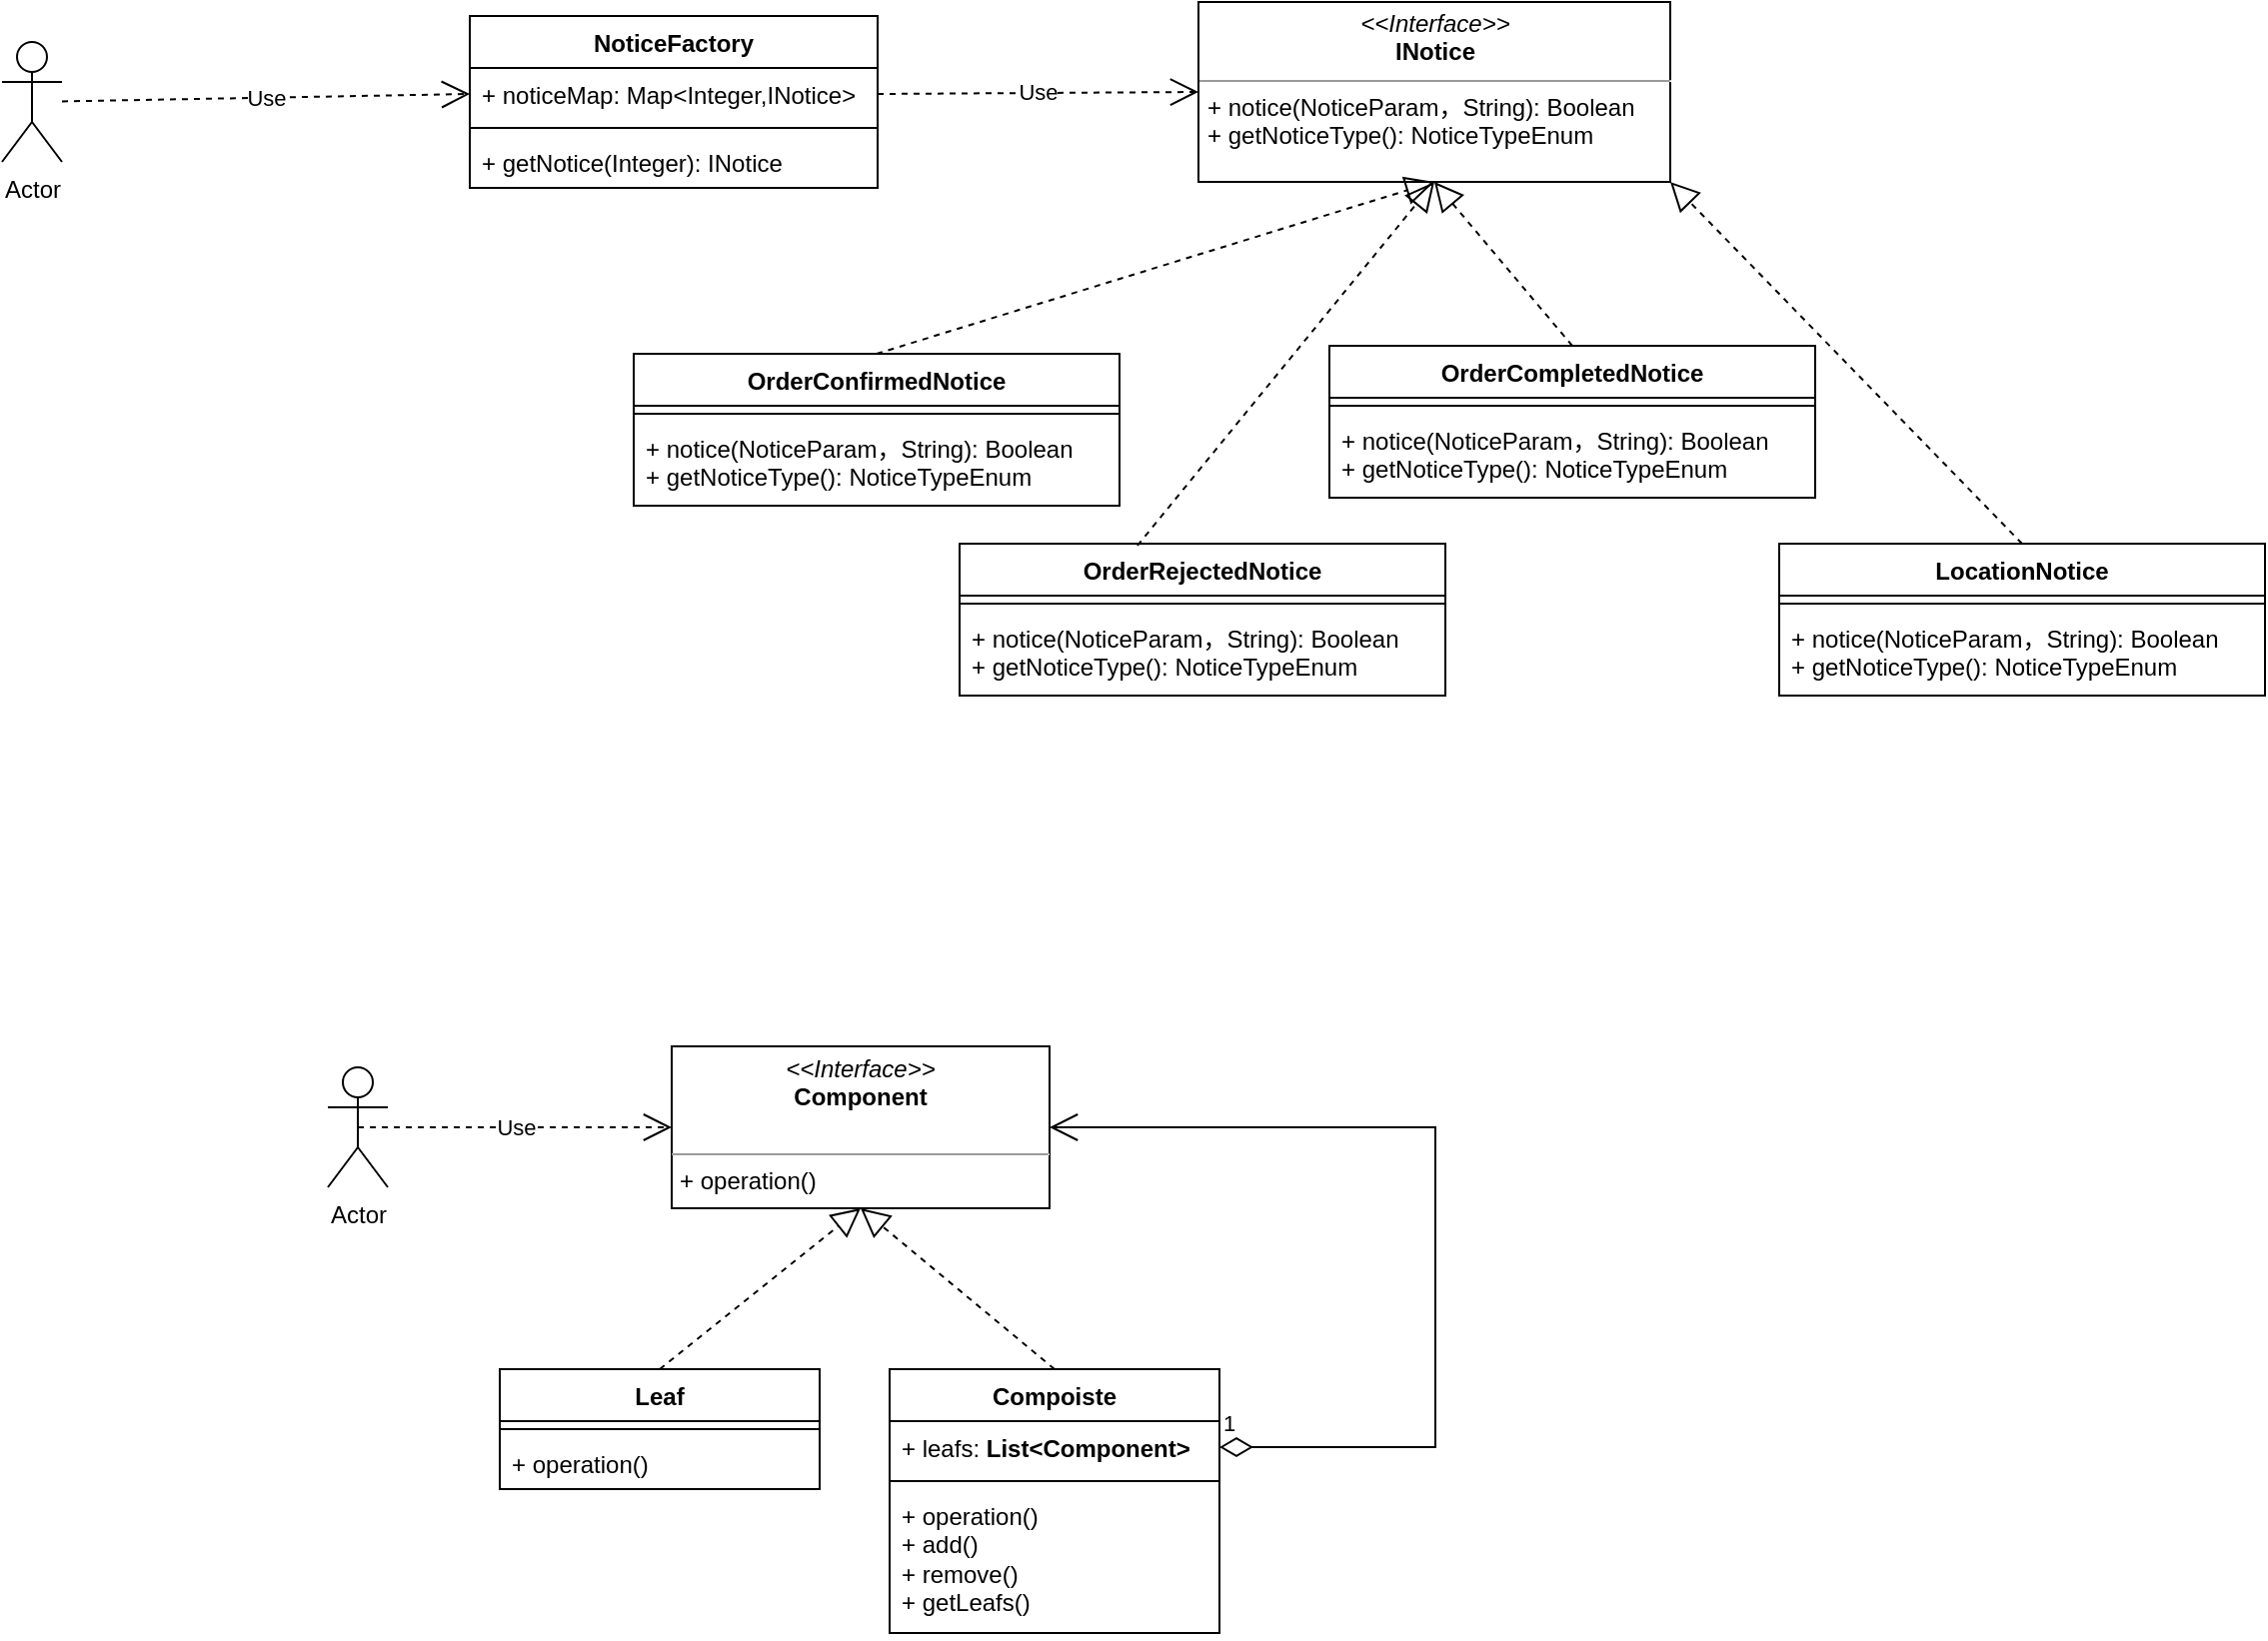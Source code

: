 <mxfile version="21.0.10" type="github">
  <diagram name="Page-1" id="OWmBhWpDUxixdRuLeLtc">
    <mxGraphModel dx="1562" dy="829" grid="0" gridSize="10" guides="1" tooltips="1" connect="1" arrows="1" fold="1" page="1" pageScale="1" pageWidth="1200" pageHeight="1920" math="0" shadow="0">
      <root>
        <mxCell id="0" />
        <mxCell id="1" parent="0" />
        <mxCell id="cgenw8rON0skApVWncoc-2" value="&lt;p style=&quot;margin:0px;margin-top:4px;text-align:center;&quot;&gt;&lt;i&gt;&amp;lt;&amp;lt;Interface&amp;gt;&amp;gt;&lt;/i&gt;&lt;br&gt;&lt;b&gt;INotice&lt;/b&gt;&lt;/p&gt;&lt;hr size=&quot;1&quot;&gt;&lt;p style=&quot;margin:0px;margin-left:4px;&quot;&gt;&lt;/p&gt;&lt;p style=&quot;margin:0px;margin-left:4px;&quot;&gt;+ notice(NoticeParam，String): Boolean&lt;br&gt;+ getNoticeType():&amp;nbsp;NoticeTypeEnum&lt;/p&gt;" style="verticalAlign=top;align=left;overflow=fill;fontSize=12;fontFamily=Helvetica;html=1;whiteSpace=wrap;" parent="1" vertex="1">
          <mxGeometry x="643.5" y="442" width="236" height="90" as="geometry" />
        </mxCell>
        <mxCell id="cgenw8rON0skApVWncoc-11" value="OrderConfirmed&lt;span style=&quot;background-color: initial;&quot;&gt;Notice&lt;/span&gt;" style="swimlane;fontStyle=1;align=center;verticalAlign=top;childLayout=stackLayout;horizontal=1;startSize=26;horizontalStack=0;resizeParent=1;resizeParentMax=0;resizeLast=0;collapsible=1;marginBottom=0;whiteSpace=wrap;html=1;" parent="1" vertex="1">
          <mxGeometry x="361" y="618" width="243" height="76" as="geometry" />
        </mxCell>
        <mxCell id="cgenw8rON0skApVWncoc-13" value="" style="line;strokeWidth=1;fillColor=none;align=left;verticalAlign=middle;spacingTop=-1;spacingLeft=3;spacingRight=3;rotatable=0;labelPosition=right;points=[];portConstraint=eastwest;strokeColor=inherit;" parent="cgenw8rON0skApVWncoc-11" vertex="1">
          <mxGeometry y="26" width="243" height="8" as="geometry" />
        </mxCell>
        <mxCell id="cgenw8rON0skApVWncoc-14" value="+ notice(NoticeParam，String): Boolean&lt;br style=&quot;border-color: var(--border-color);&quot;&gt;+ getNoticeType():&amp;nbsp;NoticeTypeEnum" style="text;strokeColor=none;fillColor=none;align=left;verticalAlign=top;spacingLeft=4;spacingRight=4;overflow=hidden;rotatable=0;points=[[0,0.5],[1,0.5]];portConstraint=eastwest;whiteSpace=wrap;html=1;" parent="cgenw8rON0skApVWncoc-11" vertex="1">
          <mxGeometry y="34" width="243" height="42" as="geometry" />
        </mxCell>
        <mxCell id="cgenw8rON0skApVWncoc-15" value="OrderRejectedNotice" style="swimlane;fontStyle=1;align=center;verticalAlign=top;childLayout=stackLayout;horizontal=1;startSize=26;horizontalStack=0;resizeParent=1;resizeParentMax=0;resizeLast=0;collapsible=1;marginBottom=0;whiteSpace=wrap;html=1;" parent="1" vertex="1">
          <mxGeometry x="524" y="713" width="243" height="76" as="geometry" />
        </mxCell>
        <mxCell id="cgenw8rON0skApVWncoc-16" value="" style="line;strokeWidth=1;fillColor=none;align=left;verticalAlign=middle;spacingTop=-1;spacingLeft=3;spacingRight=3;rotatable=0;labelPosition=right;points=[];portConstraint=eastwest;strokeColor=inherit;" parent="cgenw8rON0skApVWncoc-15" vertex="1">
          <mxGeometry y="26" width="243" height="8" as="geometry" />
        </mxCell>
        <mxCell id="cgenw8rON0skApVWncoc-17" value="+ notice(NoticeParam，String): Boolean&lt;br style=&quot;border-color: var(--border-color);&quot;&gt;+ getNoticeType():&amp;nbsp;NoticeTypeEnum" style="text;strokeColor=none;fillColor=none;align=left;verticalAlign=top;spacingLeft=4;spacingRight=4;overflow=hidden;rotatable=0;points=[[0,0.5],[1,0.5]];portConstraint=eastwest;whiteSpace=wrap;html=1;" parent="cgenw8rON0skApVWncoc-15" vertex="1">
          <mxGeometry y="34" width="243" height="42" as="geometry" />
        </mxCell>
        <mxCell id="cgenw8rON0skApVWncoc-19" value="OrderCompletedNotice" style="swimlane;fontStyle=1;align=center;verticalAlign=top;childLayout=stackLayout;horizontal=1;startSize=26;horizontalStack=0;resizeParent=1;resizeParentMax=0;resizeLast=0;collapsible=1;marginBottom=0;whiteSpace=wrap;html=1;" parent="1" vertex="1">
          <mxGeometry x="709" y="614" width="243" height="76" as="geometry" />
        </mxCell>
        <mxCell id="cgenw8rON0skApVWncoc-20" value="" style="line;strokeWidth=1;fillColor=none;align=left;verticalAlign=middle;spacingTop=-1;spacingLeft=3;spacingRight=3;rotatable=0;labelPosition=right;points=[];portConstraint=eastwest;strokeColor=inherit;" parent="cgenw8rON0skApVWncoc-19" vertex="1">
          <mxGeometry y="26" width="243" height="8" as="geometry" />
        </mxCell>
        <mxCell id="cgenw8rON0skApVWncoc-21" value="+ notice(NoticeParam，String): Boolean&lt;br style=&quot;border-color: var(--border-color);&quot;&gt;+ getNoticeType():&amp;nbsp;NoticeTypeEnum" style="text;strokeColor=none;fillColor=none;align=left;verticalAlign=top;spacingLeft=4;spacingRight=4;overflow=hidden;rotatable=0;points=[[0,0.5],[1,0.5]];portConstraint=eastwest;whiteSpace=wrap;html=1;" parent="cgenw8rON0skApVWncoc-19" vertex="1">
          <mxGeometry y="34" width="243" height="42" as="geometry" />
        </mxCell>
        <mxCell id="cgenw8rON0skApVWncoc-22" value="LocationNotice" style="swimlane;fontStyle=1;align=center;verticalAlign=top;childLayout=stackLayout;horizontal=1;startSize=26;horizontalStack=0;resizeParent=1;resizeParentMax=0;resizeLast=0;collapsible=1;marginBottom=0;whiteSpace=wrap;html=1;" parent="1" vertex="1">
          <mxGeometry x="934" y="713" width="243" height="76" as="geometry" />
        </mxCell>
        <mxCell id="cgenw8rON0skApVWncoc-23" value="" style="line;strokeWidth=1;fillColor=none;align=left;verticalAlign=middle;spacingTop=-1;spacingLeft=3;spacingRight=3;rotatable=0;labelPosition=right;points=[];portConstraint=eastwest;strokeColor=inherit;" parent="cgenw8rON0skApVWncoc-22" vertex="1">
          <mxGeometry y="26" width="243" height="8" as="geometry" />
        </mxCell>
        <mxCell id="cgenw8rON0skApVWncoc-24" value="+ notice(NoticeParam，String): Boolean&lt;br style=&quot;border-color: var(--border-color);&quot;&gt;+ getNoticeType():&amp;nbsp;NoticeTypeEnum" style="text;strokeColor=none;fillColor=none;align=left;verticalAlign=top;spacingLeft=4;spacingRight=4;overflow=hidden;rotatable=0;points=[[0,0.5],[1,0.5]];portConstraint=eastwest;whiteSpace=wrap;html=1;" parent="cgenw8rON0skApVWncoc-22" vertex="1">
          <mxGeometry y="34" width="243" height="42" as="geometry" />
        </mxCell>
        <mxCell id="cgenw8rON0skApVWncoc-25" value="" style="endArrow=block;dashed=1;endFill=0;endSize=12;html=1;rounded=0;entryX=0.5;entryY=1;entryDx=0;entryDy=0;exitX=0.5;exitY=0;exitDx=0;exitDy=0;" parent="1" source="cgenw8rON0skApVWncoc-11" target="cgenw8rON0skApVWncoc-2" edge="1">
          <mxGeometry width="160" relative="1" as="geometry">
            <mxPoint x="386" y="860" as="sourcePoint" />
            <mxPoint x="546" y="860" as="targetPoint" />
          </mxGeometry>
        </mxCell>
        <mxCell id="cgenw8rON0skApVWncoc-26" value="" style="endArrow=block;dashed=1;endFill=0;endSize=12;html=1;rounded=0;entryX=0.5;entryY=1;entryDx=0;entryDy=0;exitX=0.366;exitY=0.013;exitDx=0;exitDy=0;exitPerimeter=0;" parent="1" source="cgenw8rON0skApVWncoc-15" target="cgenw8rON0skApVWncoc-2" edge="1">
          <mxGeometry width="160" relative="1" as="geometry">
            <mxPoint x="440" y="624" as="sourcePoint" />
            <mxPoint x="713" y="542" as="targetPoint" />
          </mxGeometry>
        </mxCell>
        <mxCell id="cgenw8rON0skApVWncoc-27" value="" style="endArrow=block;dashed=1;endFill=0;endSize=12;html=1;rounded=0;entryX=1;entryY=1;entryDx=0;entryDy=0;exitX=0.5;exitY=0;exitDx=0;exitDy=0;" parent="1" source="cgenw8rON0skApVWncoc-22" target="cgenw8rON0skApVWncoc-2" edge="1">
          <mxGeometry width="160" relative="1" as="geometry">
            <mxPoint x="450" y="634" as="sourcePoint" />
            <mxPoint x="723" y="552" as="targetPoint" />
          </mxGeometry>
        </mxCell>
        <mxCell id="cgenw8rON0skApVWncoc-28" value="" style="endArrow=block;dashed=1;endFill=0;endSize=12;html=1;rounded=0;exitX=0.5;exitY=0;exitDx=0;exitDy=0;entryX=0.5;entryY=1;entryDx=0;entryDy=0;" parent="1" source="cgenw8rON0skApVWncoc-19" target="cgenw8rON0skApVWncoc-2" edge="1">
          <mxGeometry width="160" relative="1" as="geometry">
            <mxPoint x="460" y="644" as="sourcePoint" />
            <mxPoint x="774" y="560" as="targetPoint" />
          </mxGeometry>
        </mxCell>
        <mxCell id="cgenw8rON0skApVWncoc-29" value="NoticeFactory" style="swimlane;fontStyle=1;align=center;verticalAlign=top;childLayout=stackLayout;horizontal=1;startSize=26;horizontalStack=0;resizeParent=1;resizeParentMax=0;resizeLast=0;collapsible=1;marginBottom=0;whiteSpace=wrap;html=1;" parent="1" vertex="1">
          <mxGeometry x="279" y="449" width="204" height="86" as="geometry" />
        </mxCell>
        <mxCell id="cgenw8rON0skApVWncoc-30" value="+ noticeMap: Map&amp;lt;Integer,INotice&amp;gt;" style="text;strokeColor=none;fillColor=none;align=left;verticalAlign=top;spacingLeft=4;spacingRight=4;overflow=hidden;rotatable=0;points=[[0,0.5],[1,0.5]];portConstraint=eastwest;whiteSpace=wrap;html=1;" parent="cgenw8rON0skApVWncoc-29" vertex="1">
          <mxGeometry y="26" width="204" height="26" as="geometry" />
        </mxCell>
        <mxCell id="cgenw8rON0skApVWncoc-31" value="" style="line;strokeWidth=1;fillColor=none;align=left;verticalAlign=middle;spacingTop=-1;spacingLeft=3;spacingRight=3;rotatable=0;labelPosition=right;points=[];portConstraint=eastwest;strokeColor=inherit;" parent="cgenw8rON0skApVWncoc-29" vertex="1">
          <mxGeometry y="52" width="204" height="8" as="geometry" />
        </mxCell>
        <mxCell id="cgenw8rON0skApVWncoc-32" value="+ getNotice(Integer): INotice" style="text;strokeColor=none;fillColor=none;align=left;verticalAlign=top;spacingLeft=4;spacingRight=4;overflow=hidden;rotatable=0;points=[[0,0.5],[1,0.5]];portConstraint=eastwest;whiteSpace=wrap;html=1;" parent="cgenw8rON0skApVWncoc-29" vertex="1">
          <mxGeometry y="60" width="204" height="26" as="geometry" />
        </mxCell>
        <mxCell id="cgenw8rON0skApVWncoc-34" value="Use" style="endArrow=open;endSize=12;dashed=1;html=1;rounded=0;exitX=1;exitY=0.5;exitDx=0;exitDy=0;entryX=0;entryY=0.5;entryDx=0;entryDy=0;" parent="1" source="cgenw8rON0skApVWncoc-30" target="cgenw8rON0skApVWncoc-2" edge="1">
          <mxGeometry width="160" relative="1" as="geometry">
            <mxPoint x="370" y="617" as="sourcePoint" />
            <mxPoint x="530" y="617" as="targetPoint" />
          </mxGeometry>
        </mxCell>
        <mxCell id="cgenw8rON0skApVWncoc-35" value="Actor" style="shape=umlActor;verticalLabelPosition=bottom;verticalAlign=top;html=1;" parent="1" vertex="1">
          <mxGeometry x="45" y="462" width="30" height="60" as="geometry" />
        </mxCell>
        <mxCell id="cgenw8rON0skApVWncoc-36" value="Use" style="endArrow=open;endSize=12;dashed=1;html=1;rounded=0;entryX=0;entryY=0.5;entryDx=0;entryDy=0;" parent="1" source="cgenw8rON0skApVWncoc-35" target="cgenw8rON0skApVWncoc-30" edge="1">
          <mxGeometry width="160" relative="1" as="geometry">
            <mxPoint x="436" y="718" as="sourcePoint" />
            <mxPoint x="596" y="718" as="targetPoint" />
          </mxGeometry>
        </mxCell>
        <mxCell id="zXaP-AO4N7srwYoDol0e-1" value="&lt;p style=&quot;margin:0px;margin-top:4px;text-align:center;&quot;&gt;&lt;i&gt;&amp;lt;&amp;lt;Interface&amp;gt;&amp;gt;&lt;/i&gt;&lt;br&gt;&lt;b&gt;Component&lt;/b&gt;&lt;/p&gt;&lt;p style=&quot;margin:0px;margin-left:4px;&quot;&gt;&lt;br&gt;&lt;/p&gt;&lt;hr size=&quot;1&quot;&gt;&lt;p style=&quot;margin:0px;margin-left:4px;&quot;&gt;+ operation()&lt;br&gt;&lt;/p&gt;" style="verticalAlign=top;align=left;overflow=fill;fontSize=12;fontFamily=Helvetica;html=1;whiteSpace=wrap;" vertex="1" parent="1">
          <mxGeometry x="380" y="964.5" width="189" height="81" as="geometry" />
        </mxCell>
        <mxCell id="zXaP-AO4N7srwYoDol0e-2" value="Actor" style="shape=umlActor;verticalLabelPosition=bottom;verticalAlign=top;html=1;" vertex="1" parent="1">
          <mxGeometry x="208" y="975" width="30" height="60" as="geometry" />
        </mxCell>
        <mxCell id="zXaP-AO4N7srwYoDol0e-4" value="Leaf" style="swimlane;fontStyle=1;align=center;verticalAlign=top;childLayout=stackLayout;horizontal=1;startSize=26;horizontalStack=0;resizeParent=1;resizeParentMax=0;resizeLast=0;collapsible=1;marginBottom=0;whiteSpace=wrap;html=1;" vertex="1" parent="1">
          <mxGeometry x="294" y="1126" width="160" height="60" as="geometry" />
        </mxCell>
        <mxCell id="zXaP-AO4N7srwYoDol0e-6" value="" style="line;strokeWidth=1;fillColor=none;align=left;verticalAlign=middle;spacingTop=-1;spacingLeft=3;spacingRight=3;rotatable=0;labelPosition=right;points=[];portConstraint=eastwest;strokeColor=inherit;" vertex="1" parent="zXaP-AO4N7srwYoDol0e-4">
          <mxGeometry y="26" width="160" height="8" as="geometry" />
        </mxCell>
        <mxCell id="zXaP-AO4N7srwYoDol0e-7" value="+ operation()" style="text;strokeColor=none;fillColor=none;align=left;verticalAlign=top;spacingLeft=4;spacingRight=4;overflow=hidden;rotatable=0;points=[[0,0.5],[1,0.5]];portConstraint=eastwest;whiteSpace=wrap;html=1;" vertex="1" parent="zXaP-AO4N7srwYoDol0e-4">
          <mxGeometry y="34" width="160" height="26" as="geometry" />
        </mxCell>
        <mxCell id="zXaP-AO4N7srwYoDol0e-12" value="Compoiste" style="swimlane;fontStyle=1;align=center;verticalAlign=top;childLayout=stackLayout;horizontal=1;startSize=26;horizontalStack=0;resizeParent=1;resizeParentMax=0;resizeLast=0;collapsible=1;marginBottom=0;whiteSpace=wrap;html=1;" vertex="1" parent="1">
          <mxGeometry x="489" y="1126" width="165" height="132" as="geometry" />
        </mxCell>
        <mxCell id="zXaP-AO4N7srwYoDol0e-13" value="&lt;div style=&quot;text-align: center;&quot;&gt;&lt;span style=&quot;background-color: initial;&quot;&gt;+ leafs: &lt;b&gt;List&amp;lt;Component&amp;gt;&lt;/b&gt;&lt;/span&gt;&lt;/div&gt;" style="text;strokeColor=none;fillColor=none;align=left;verticalAlign=top;spacingLeft=4;spacingRight=4;overflow=hidden;rotatable=0;points=[[0,0.5],[1,0.5]];portConstraint=eastwest;whiteSpace=wrap;html=1;" vertex="1" parent="zXaP-AO4N7srwYoDol0e-12">
          <mxGeometry y="26" width="165" height="26" as="geometry" />
        </mxCell>
        <mxCell id="zXaP-AO4N7srwYoDol0e-14" value="" style="line;strokeWidth=1;fillColor=none;align=left;verticalAlign=middle;spacingTop=-1;spacingLeft=3;spacingRight=3;rotatable=0;labelPosition=right;points=[];portConstraint=eastwest;strokeColor=inherit;" vertex="1" parent="zXaP-AO4N7srwYoDol0e-12">
          <mxGeometry y="52" width="165" height="8" as="geometry" />
        </mxCell>
        <mxCell id="zXaP-AO4N7srwYoDol0e-15" value="+ operation()&lt;br&gt;+ add()&lt;br&gt;+ remove()&lt;br&gt;+ getLeafs()" style="text;strokeColor=none;fillColor=none;align=left;verticalAlign=top;spacingLeft=4;spacingRight=4;overflow=hidden;rotatable=0;points=[[0,0.5],[1,0.5]];portConstraint=eastwest;whiteSpace=wrap;html=1;" vertex="1" parent="zXaP-AO4N7srwYoDol0e-12">
          <mxGeometry y="60" width="165" height="72" as="geometry" />
        </mxCell>
        <mxCell id="zXaP-AO4N7srwYoDol0e-16" value="" style="endArrow=block;dashed=1;endFill=0;endSize=12;html=1;rounded=0;exitX=0.5;exitY=0;exitDx=0;exitDy=0;entryX=0.5;entryY=1;entryDx=0;entryDy=0;" edge="1" parent="1" source="zXaP-AO4N7srwYoDol0e-4" target="zXaP-AO4N7srwYoDol0e-1">
          <mxGeometry width="160" relative="1" as="geometry">
            <mxPoint x="515" y="1093" as="sourcePoint" />
            <mxPoint x="675" y="1093" as="targetPoint" />
          </mxGeometry>
        </mxCell>
        <mxCell id="zXaP-AO4N7srwYoDol0e-17" value="" style="endArrow=block;dashed=1;endFill=0;endSize=12;html=1;rounded=0;exitX=0.5;exitY=0;exitDx=0;exitDy=0;entryX=0.5;entryY=1;entryDx=0;entryDy=0;" edge="1" parent="1" source="zXaP-AO4N7srwYoDol0e-12" target="zXaP-AO4N7srwYoDol0e-1">
          <mxGeometry width="160" relative="1" as="geometry">
            <mxPoint x="384" y="1136" as="sourcePoint" />
            <mxPoint x="485" y="1056" as="targetPoint" />
          </mxGeometry>
        </mxCell>
        <mxCell id="zXaP-AO4N7srwYoDol0e-21" value="1" style="endArrow=open;html=1;endSize=12;startArrow=diamondThin;startSize=14;startFill=0;edgeStyle=orthogonalEdgeStyle;align=left;verticalAlign=bottom;rounded=0;exitX=1;exitY=0.5;exitDx=0;exitDy=0;entryX=1;entryY=0.5;entryDx=0;entryDy=0;" edge="1" parent="1" source="zXaP-AO4N7srwYoDol0e-13" target="zXaP-AO4N7srwYoDol0e-1">
          <mxGeometry x="-1" y="3" relative="1" as="geometry">
            <mxPoint x="717" y="933" as="sourcePoint" />
            <mxPoint x="877" y="933" as="targetPoint" />
            <Array as="points">
              <mxPoint x="762" y="1165" />
              <mxPoint x="762" y="1005" />
            </Array>
          </mxGeometry>
        </mxCell>
        <mxCell id="zXaP-AO4N7srwYoDol0e-22" value="Use" style="endArrow=open;endSize=12;dashed=1;html=1;rounded=0;exitX=0.5;exitY=0.5;exitDx=0;exitDy=0;exitPerimeter=0;entryX=0;entryY=0.5;entryDx=0;entryDy=0;" edge="1" parent="1" source="zXaP-AO4N7srwYoDol0e-2" target="zXaP-AO4N7srwYoDol0e-1">
          <mxGeometry width="160" relative="1" as="geometry">
            <mxPoint x="515" y="1093" as="sourcePoint" />
            <mxPoint x="675" y="1093" as="targetPoint" />
          </mxGeometry>
        </mxCell>
      </root>
    </mxGraphModel>
  </diagram>
</mxfile>
